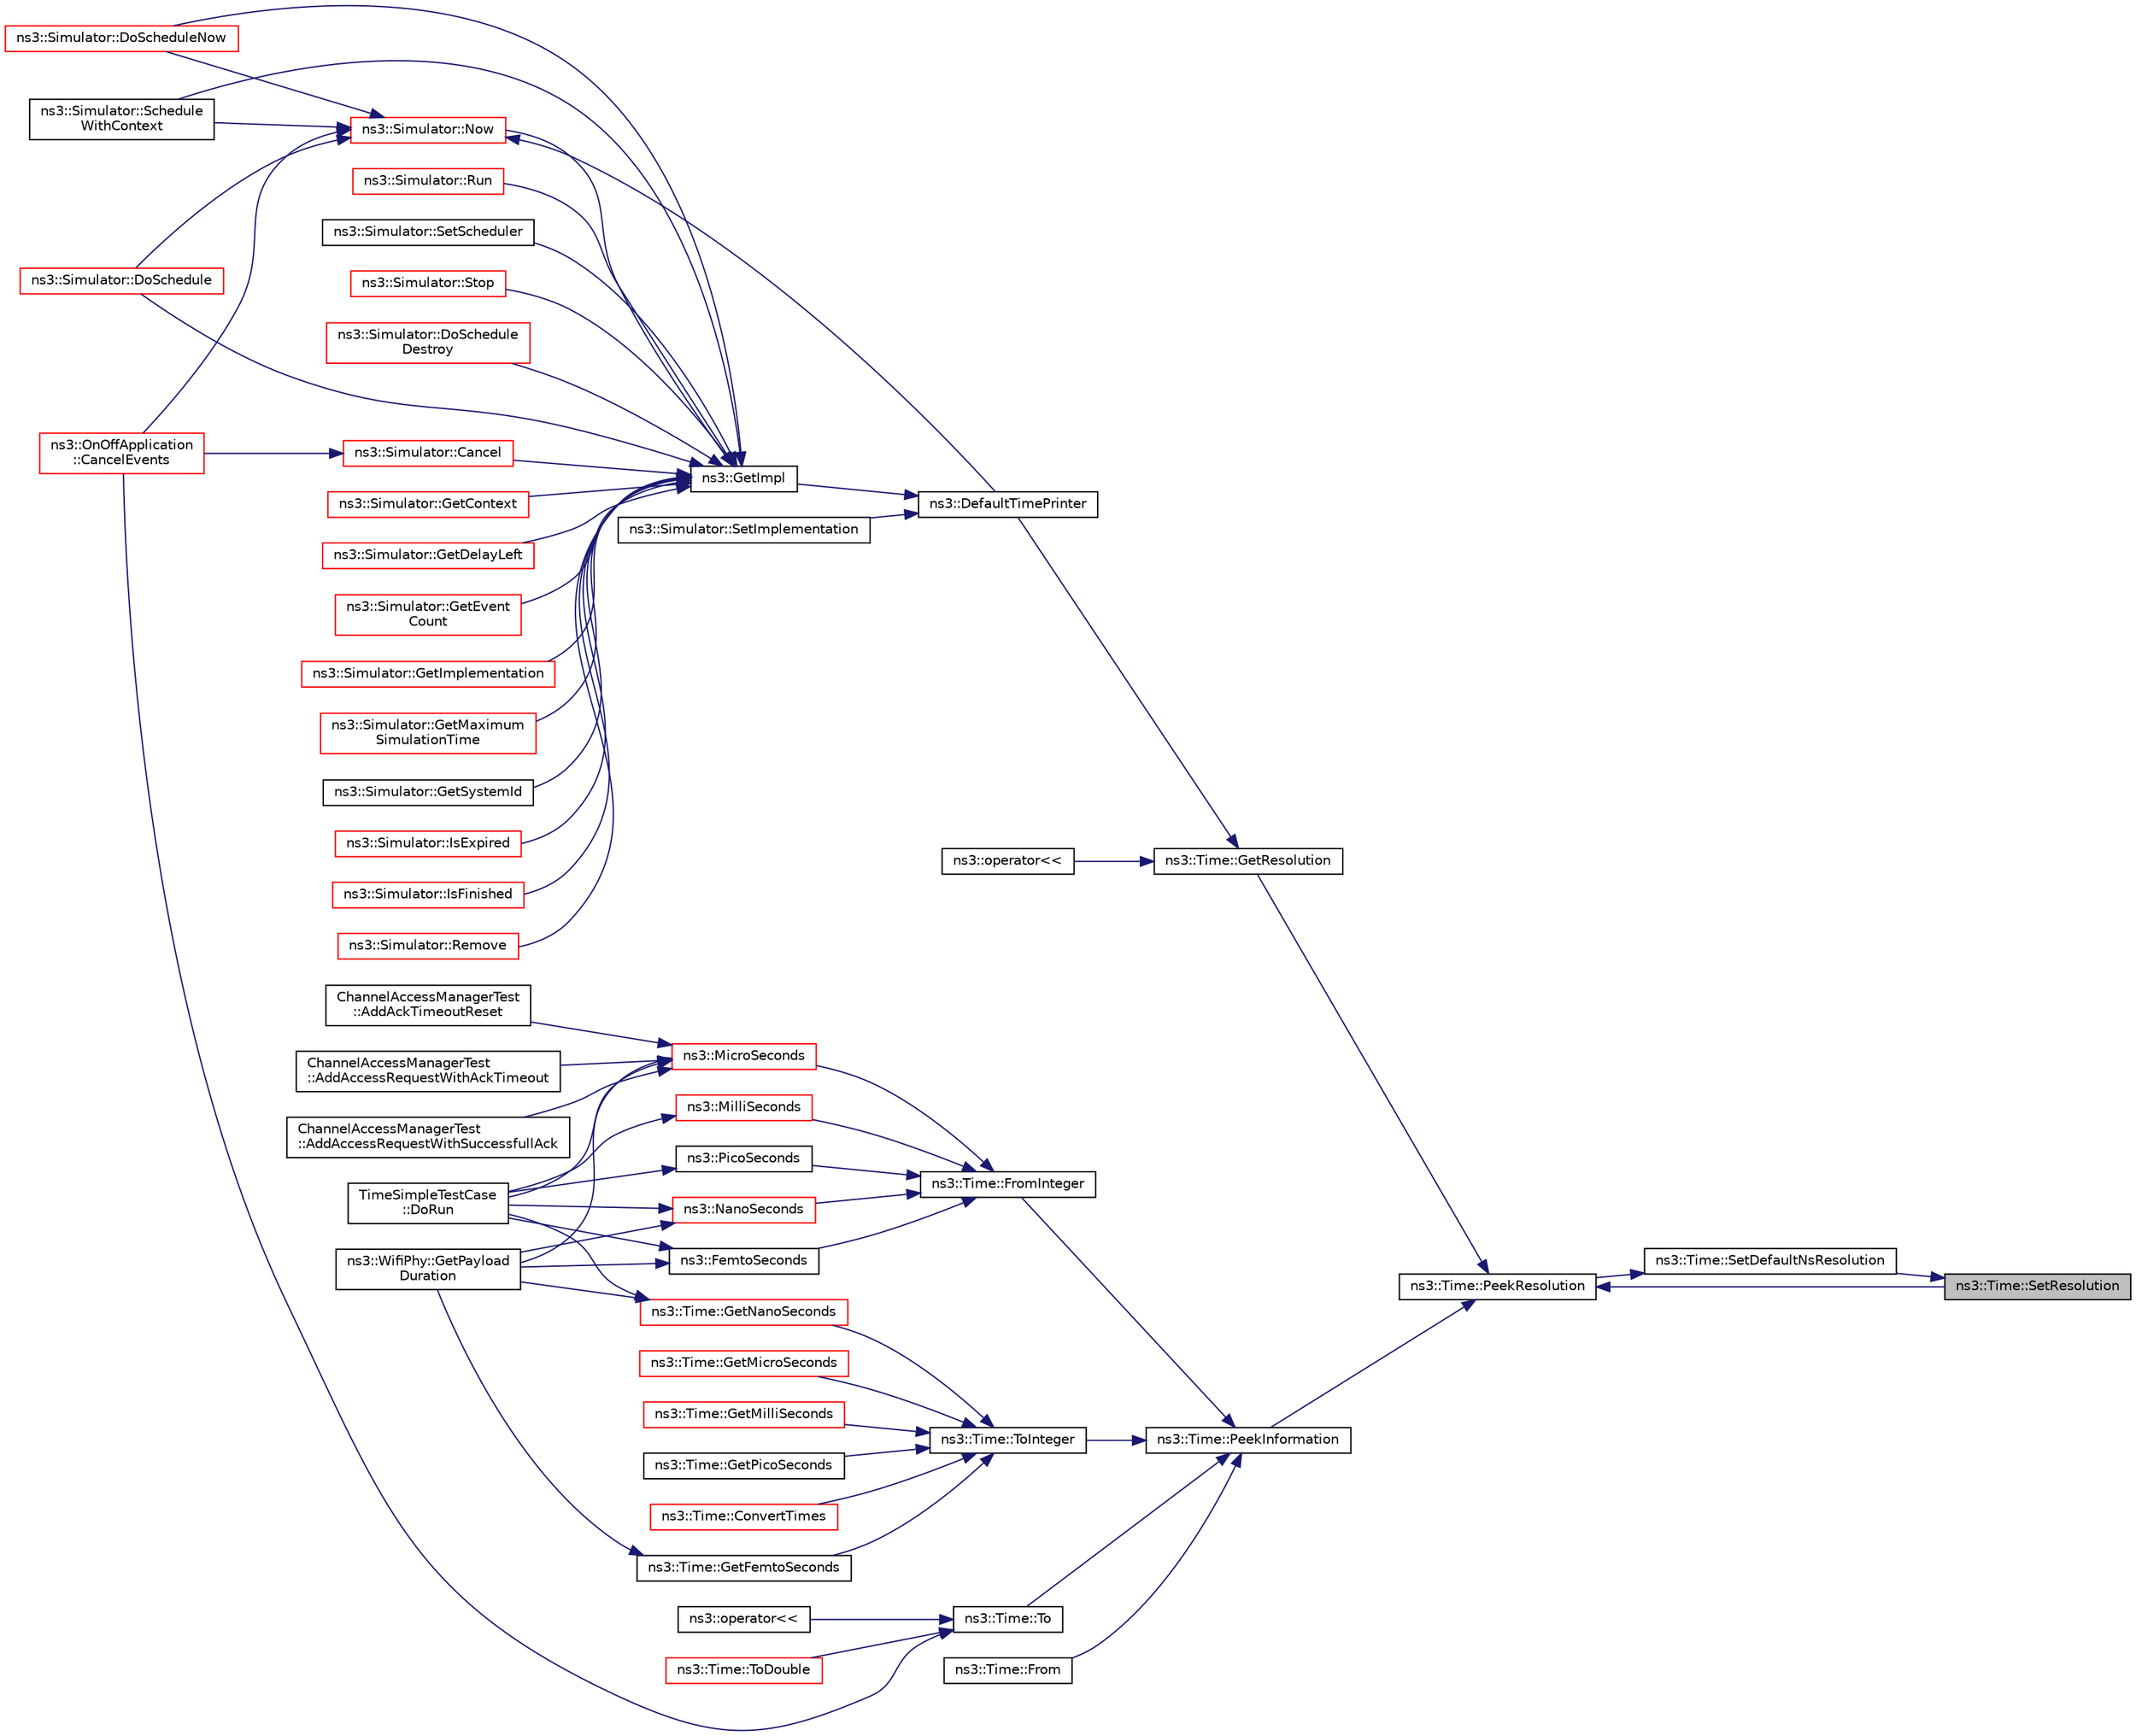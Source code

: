 digraph "ns3::Time::SetResolution"
{
 // LATEX_PDF_SIZE
  edge [fontname="Helvetica",fontsize="10",labelfontname="Helvetica",labelfontsize="10"];
  node [fontname="Helvetica",fontsize="10",shape=record];
  rankdir="RL";
  Node1 [label="ns3::Time::SetResolution",height=0.2,width=0.4,color="black", fillcolor="grey75", style="filled", fontcolor="black",tooltip=" "];
  Node1 -> Node2 [dir="back",color="midnightblue",fontsize="10",style="solid",fontname="Helvetica"];
  Node2 [label="ns3::Time::SetDefaultNsResolution",height=0.2,width=0.4,color="black", fillcolor="white", style="filled",URL="$classns3_1_1_time.html#a6a872e62f71dfa817fef2c549473d980",tooltip="Set the default resolution."];
  Node2 -> Node3 [dir="back",color="midnightblue",fontsize="10",style="solid",fontname="Helvetica"];
  Node3 [label="ns3::Time::PeekResolution",height=0.2,width=0.4,color="black", fillcolor="white", style="filled",URL="$classns3_1_1_time.html#a963e53522278fcbdf1ab9f7adbd0f5d6",tooltip="Get the current Resolution."];
  Node3 -> Node4 [dir="back",color="midnightblue",fontsize="10",style="solid",fontname="Helvetica"];
  Node4 [label="ns3::Time::GetResolution",height=0.2,width=0.4,color="black", fillcolor="white", style="filled",URL="$classns3_1_1_time.html#a1444f0f08b5e19f031157609e32fcf98",tooltip=" "];
  Node4 -> Node5 [dir="back",color="midnightblue",fontsize="10",style="solid",fontname="Helvetica"];
  Node5 [label="ns3::DefaultTimePrinter",height=0.2,width=0.4,color="black", fillcolor="white", style="filled",URL="$namespacens3.html#ae01c3c7786b644dfb8a0bb8f1201b269",tooltip="Default Time printer."];
  Node5 -> Node6 [dir="back",color="midnightblue",fontsize="10",style="solid",fontname="Helvetica"];
  Node6 [label="ns3::GetImpl",height=0.2,width=0.4,color="black", fillcolor="white", style="filled",URL="$group__simulator.html#ga42eb4eddad41528d4d99794a3dae3fd0",tooltip="Get the SimulatorImpl singleton."];
  Node6 -> Node7 [dir="back",color="midnightblue",fontsize="10",style="solid",fontname="Helvetica"];
  Node7 [label="ns3::Simulator::Cancel",height=0.2,width=0.4,color="red", fillcolor="white", style="filled",URL="$classns3_1_1_simulator.html#a1b903a62d6117ef28f7ba3c6500689bf",tooltip="Set the cancel bit on this event: the event's associated function will not be invoked when it expires..."];
  Node7 -> Node502 [dir="back",color="midnightblue",fontsize="10",style="solid",fontname="Helvetica"];
  Node502 [label="ns3::OnOffApplication\l::CancelEvents",height=0.2,width=0.4,color="red", fillcolor="white", style="filled",URL="$classns3_1_1_on_off_application.html#afb253c6f54b73e7ca4599ad5541bce5c",tooltip="Cancel all pending events."];
  Node6 -> Node579 [dir="back",color="midnightblue",fontsize="10",style="solid",fontname="Helvetica"];
  Node579 [label="ns3::Simulator::DoSchedule",height=0.2,width=0.4,color="red", fillcolor="white", style="filled",URL="$classns3_1_1_simulator.html#a47af23973938819bdc89cb2807e09ed5",tooltip="Implementation of the various Schedule methods."];
  Node6 -> Node581 [dir="back",color="midnightblue",fontsize="10",style="solid",fontname="Helvetica"];
  Node581 [label="ns3::Simulator::DoSchedule\lDestroy",height=0.2,width=0.4,color="red", fillcolor="white", style="filled",URL="$classns3_1_1_simulator.html#a00139c9c4e854aca72063485518c0d52",tooltip="Implementation of the various ScheduleDestroy methods."];
  Node6 -> Node583 [dir="back",color="midnightblue",fontsize="10",style="solid",fontname="Helvetica"];
  Node583 [label="ns3::Simulator::DoScheduleNow",height=0.2,width=0.4,color="red", fillcolor="white", style="filled",URL="$classns3_1_1_simulator.html#a9377ee62d67f7923318c4313a3b285f8",tooltip="Implementation of the various ScheduleNow methods."];
  Node6 -> Node585 [dir="back",color="midnightblue",fontsize="10",style="solid",fontname="Helvetica"];
  Node585 [label="ns3::Simulator::GetContext",height=0.2,width=0.4,color="red", fillcolor="white", style="filled",URL="$classns3_1_1_simulator.html#a8514b74ee2c42916b351b33c4a963bb0",tooltip="Get the current simulation context."];
  Node6 -> Node724 [dir="back",color="midnightblue",fontsize="10",style="solid",fontname="Helvetica"];
  Node724 [label="ns3::Simulator::GetDelayLeft",height=0.2,width=0.4,color="red", fillcolor="white", style="filled",URL="$classns3_1_1_simulator.html#af2c7b4285454aa5062bd2df2bb7a7ab9",tooltip="Get the remaining time until this event will execute."];
  Node6 -> Node744 [dir="back",color="midnightblue",fontsize="10",style="solid",fontname="Helvetica"];
  Node744 [label="ns3::Simulator::GetEvent\lCount",height=0.2,width=0.4,color="red", fillcolor="white", style="filled",URL="$classns3_1_1_simulator.html#afdb614cf3992e0c9ce5f75bc1dceb1fe",tooltip="Get the number of events executed."];
  Node6 -> Node748 [dir="back",color="midnightblue",fontsize="10",style="solid",fontname="Helvetica"];
  Node748 [label="ns3::Simulator::GetImplementation",height=0.2,width=0.4,color="red", fillcolor="white", style="filled",URL="$classns3_1_1_simulator.html#afdbe7c7695132b3fae7cb0b5d67c04e3",tooltip="Get the SimulatorImpl singleton."];
  Node6 -> Node756 [dir="back",color="midnightblue",fontsize="10",style="solid",fontname="Helvetica"];
  Node756 [label="ns3::Simulator::GetMaximum\lSimulationTime",height=0.2,width=0.4,color="red", fillcolor="white", style="filled",URL="$classns3_1_1_simulator.html#aa8dbab888dca7bf3528421d2c5e67f99",tooltip="Get the maximum representable simulation time."];
  Node6 -> Node763 [dir="back",color="midnightblue",fontsize="10",style="solid",fontname="Helvetica"];
  Node763 [label="ns3::Simulator::GetSystemId",height=0.2,width=0.4,color="black", fillcolor="white", style="filled",URL="$classns3_1_1_simulator.html#ac956436096243081b306fe4d95040d42",tooltip="Get the system id of this simulator."];
  Node6 -> Node764 [dir="back",color="midnightblue",fontsize="10",style="solid",fontname="Helvetica"];
  Node764 [label="ns3::Simulator::IsExpired",height=0.2,width=0.4,color="red", fillcolor="white", style="filled",URL="$classns3_1_1_simulator.html#a83ac8425c319a29b64f6d3b2ffc61e9c",tooltip="Check if an event has already run or been cancelled."];
  Node6 -> Node872 [dir="back",color="midnightblue",fontsize="10",style="solid",fontname="Helvetica"];
  Node872 [label="ns3::Simulator::IsFinished",height=0.2,width=0.4,color="red", fillcolor="white", style="filled",URL="$classns3_1_1_simulator.html#aa8c662d04480705d09b3d65b4dea9d2f",tooltip="Check if the simulation should finish."];
  Node6 -> Node876 [dir="back",color="midnightblue",fontsize="10",style="solid",fontname="Helvetica"];
  Node876 [label="ns3::Simulator::Now",height=0.2,width=0.4,color="red", fillcolor="white", style="filled",URL="$classns3_1_1_simulator.html#ac3178fa975b419f7875e7105be122800",tooltip="Return the current simulation virtual time."];
  Node876 -> Node502 [dir="back",color="midnightblue",fontsize="10",style="solid",fontname="Helvetica"];
  Node876 -> Node5 [dir="back",color="midnightblue",fontsize="10",style="solid",fontname="Helvetica"];
  Node876 -> Node579 [dir="back",color="midnightblue",fontsize="10",style="solid",fontname="Helvetica"];
  Node876 -> Node583 [dir="back",color="midnightblue",fontsize="10",style="solid",fontname="Helvetica"];
  Node876 -> Node723 [dir="back",color="midnightblue",fontsize="10",style="solid",fontname="Helvetica"];
  Node723 [label="ns3::Simulator::Schedule\lWithContext",height=0.2,width=0.4,color="black", fillcolor="white", style="filled",URL="$classns3_1_1_simulator.html#a5ba9b2de598375791433f1bb9ba9ca83",tooltip="Schedule a future event execution (in a different context)."];
  Node6 -> Node2363 [dir="back",color="midnightblue",fontsize="10",style="solid",fontname="Helvetica"];
  Node2363 [label="ns3::Simulator::Remove",height=0.2,width=0.4,color="red", fillcolor="white", style="filled",URL="$classns3_1_1_simulator.html#ae30cacdda6cd0d5d62a8f2097b320506",tooltip="Remove an event from the event list."];
  Node6 -> Node2368 [dir="back",color="midnightblue",fontsize="10",style="solid",fontname="Helvetica"];
  Node2368 [label="ns3::Simulator::Run",height=0.2,width=0.4,color="red", fillcolor="white", style="filled",URL="$classns3_1_1_simulator.html#a84be982e6d03b62c3dc3303c75a9b909",tooltip="Run the simulation."];
  Node6 -> Node723 [dir="back",color="midnightblue",fontsize="10",style="solid",fontname="Helvetica"];
  Node6 -> Node2386 [dir="back",color="midnightblue",fontsize="10",style="solid",fontname="Helvetica"];
  Node2386 [label="ns3::Simulator::SetScheduler",height=0.2,width=0.4,color="black", fillcolor="white", style="filled",URL="$classns3_1_1_simulator.html#a926ae3f3fc64b7ca23460a0bae02acd4",tooltip="Set the scheduler type with an ObjectFactory."];
  Node6 -> Node2387 [dir="back",color="midnightblue",fontsize="10",style="solid",fontname="Helvetica"];
  Node2387 [label="ns3::Simulator::Stop",height=0.2,width=0.4,color="red", fillcolor="white", style="filled",URL="$classns3_1_1_simulator.html#a2335ba5b62e9066e893fecb21b7f6afd",tooltip="Tell the Simulator the calling event should be the last one executed."];
  Node5 -> Node587 [dir="back",color="midnightblue",fontsize="10",style="solid",fontname="Helvetica"];
  Node587 [label="ns3::Simulator::SetImplementation",height=0.2,width=0.4,color="black", fillcolor="white", style="filled",URL="$classns3_1_1_simulator.html#ae9c56e0f229fd981f5fdf99650953473",tooltip=" "];
  Node4 -> Node2395 [dir="back",color="midnightblue",fontsize="10",style="solid",fontname="Helvetica"];
  Node2395 [label="ns3::operator\<\<",height=0.2,width=0.4,color="black", fillcolor="white", style="filled",URL="$group__time.html#ga4ca94481b071ac60d3126f33d61238bd",tooltip="Time output streamer."];
  Node3 -> Node2396 [dir="back",color="midnightblue",fontsize="10",style="solid",fontname="Helvetica"];
  Node2396 [label="ns3::Time::PeekInformation",height=0.2,width=0.4,color="black", fillcolor="white", style="filled",URL="$classns3_1_1_time.html#a0b023c55c20582aa7c1781aacf128034",tooltip="Get the Information record for timeUnit for the current Resolution."];
  Node2396 -> Node2397 [dir="back",color="midnightblue",fontsize="10",style="solid",fontname="Helvetica"];
  Node2397 [label="ns3::Time::From",height=0.2,width=0.4,color="black", fillcolor="white", style="filled",URL="$classns3_1_1_time.html#a132d87a88dbff816f6aeea2d7244c3ae",tooltip="Create a Time equal to value in unit unit."];
  Node2396 -> Node2398 [dir="back",color="midnightblue",fontsize="10",style="solid",fontname="Helvetica"];
  Node2398 [label="ns3::Time::FromInteger",height=0.2,width=0.4,color="black", fillcolor="white", style="filled",URL="$classns3_1_1_time.html#a3e742c67b2764e75ff95f9b754d43fe9",tooltip="Create a Time equal to value in unit unit."];
  Node2398 -> Node2399 [dir="back",color="midnightblue",fontsize="10",style="solid",fontname="Helvetica"];
  Node2399 [label="ns3::FemtoSeconds",height=0.2,width=0.4,color="black", fillcolor="white", style="filled",URL="$group__timecivil.html#ga7df0af9e3ea0a71baeba0fbde1c54943",tooltip=" "];
  Node2399 -> Node2400 [dir="back",color="midnightblue",fontsize="10",style="solid",fontname="Helvetica"];
  Node2400 [label="TimeSimpleTestCase\l::DoRun",height=0.2,width=0.4,color="black", fillcolor="white", style="filled",URL="$class_time_simple_test_case.html#a4420daddc0f37503638626397ec83f41",tooltip="Implementation to actually run this TestCase."];
  Node2399 -> Node2401 [dir="back",color="midnightblue",fontsize="10",style="solid",fontname="Helvetica"];
  Node2401 [label="ns3::WifiPhy::GetPayload\lDuration",height=0.2,width=0.4,color="black", fillcolor="white", style="filled",URL="$classns3_1_1_wifi_phy.html#a0854b8251b610b505fec7790bfce07ac",tooltip=" "];
  Node2398 -> Node2402 [dir="back",color="midnightblue",fontsize="10",style="solid",fontname="Helvetica"];
  Node2402 [label="ns3::MicroSeconds",height=0.2,width=0.4,color="red", fillcolor="white", style="filled",URL="$group__timecivil.html#ga17465a639c8d1464e76538afdd78a9f0",tooltip=" "];
  Node2402 -> Node1624 [dir="back",color="midnightblue",fontsize="10",style="solid",fontname="Helvetica"];
  Node1624 [label="ChannelAccessManagerTest\l::AddAccessRequestWithAckTimeout",height=0.2,width=0.4,color="black", fillcolor="white", style="filled",URL="$class_channel_access_manager_test.html#a402941680f349b5d3eb39dc2c8e95ff9",tooltip="Add access request with ack timeout."];
  Node2402 -> Node1625 [dir="back",color="midnightblue",fontsize="10",style="solid",fontname="Helvetica"];
  Node1625 [label="ChannelAccessManagerTest\l::AddAccessRequestWithSuccessfullAck",height=0.2,width=0.4,color="black", fillcolor="white", style="filled",URL="$class_channel_access_manager_test.html#aa94312637e16f0dc96e66fb2054707d3",tooltip="Add access request with successful ack."];
  Node2402 -> Node1626 [dir="back",color="midnightblue",fontsize="10",style="solid",fontname="Helvetica"];
  Node1626 [label="ChannelAccessManagerTest\l::AddAckTimeoutReset",height=0.2,width=0.4,color="black", fillcolor="white", style="filled",URL="$class_channel_access_manager_test.html#a04548ff433026de63babe1700ea8ae8b",tooltip="Add ack timeout reset function."];
  Node2402 -> Node2400 [dir="back",color="midnightblue",fontsize="10",style="solid",fontname="Helvetica"];
  Node2402 -> Node2401 [dir="back",color="midnightblue",fontsize="10",style="solid",fontname="Helvetica"];
  Node2398 -> Node2502 [dir="back",color="midnightblue",fontsize="10",style="solid",fontname="Helvetica"];
  Node2502 [label="ns3::MilliSeconds",height=0.2,width=0.4,color="red", fillcolor="white", style="filled",URL="$group__timecivil.html#gaf26127cf4571146b83a92ee18679c7a9",tooltip=" "];
  Node2502 -> Node2400 [dir="back",color="midnightblue",fontsize="10",style="solid",fontname="Helvetica"];
  Node2398 -> Node2615 [dir="back",color="midnightblue",fontsize="10",style="solid",fontname="Helvetica"];
  Node2615 [label="ns3::NanoSeconds",height=0.2,width=0.4,color="red", fillcolor="white", style="filled",URL="$group__timecivil.html#ga281d64bcb4dad96267d83c7688ec433f",tooltip=" "];
  Node2615 -> Node2400 [dir="back",color="midnightblue",fontsize="10",style="solid",fontname="Helvetica"];
  Node2615 -> Node2401 [dir="back",color="midnightblue",fontsize="10",style="solid",fontname="Helvetica"];
  Node2398 -> Node2638 [dir="back",color="midnightblue",fontsize="10",style="solid",fontname="Helvetica"];
  Node2638 [label="ns3::PicoSeconds",height=0.2,width=0.4,color="black", fillcolor="white", style="filled",URL="$group__timecivil.html#ga76fd2414c43c694447c6e290954c9f3a",tooltip=" "];
  Node2638 -> Node2400 [dir="back",color="midnightblue",fontsize="10",style="solid",fontname="Helvetica"];
  Node2396 -> Node2639 [dir="back",color="midnightblue",fontsize="10",style="solid",fontname="Helvetica"];
  Node2639 [label="ns3::Time::To",height=0.2,width=0.4,color="black", fillcolor="white", style="filled",URL="$classns3_1_1_time.html#a0d851a1d99e3bc29625cc91cbf15e039",tooltip="Get the Time value expressed in a particular unit."];
  Node2639 -> Node502 [dir="back",color="midnightblue",fontsize="10",style="solid",fontname="Helvetica"];
  Node2639 -> Node2640 [dir="back",color="midnightblue",fontsize="10",style="solid",fontname="Helvetica"];
  Node2640 [label="ns3::operator\<\<",height=0.2,width=0.4,color="black", fillcolor="white", style="filled",URL="$namespacens3.html#a347c51c1d8c261be30a8048ba717e0b0",tooltip=" "];
  Node2639 -> Node2641 [dir="back",color="midnightblue",fontsize="10",style="solid",fontname="Helvetica"];
  Node2641 [label="ns3::Time::ToDouble",height=0.2,width=0.4,color="red", fillcolor="white", style="filled",URL="$classns3_1_1_time.html#a1f1f3acb86e4ed17643ef4a9ed1564fe",tooltip="Get the Time value expressed in a particular unit."];
  Node2396 -> Node2758 [dir="back",color="midnightblue",fontsize="10",style="solid",fontname="Helvetica"];
  Node2758 [label="ns3::Time::ToInteger",height=0.2,width=0.4,color="black", fillcolor="white", style="filled",URL="$classns3_1_1_time.html#a4bd2d3c8a919e4b57e60692b53db4a61",tooltip="Get the Time value expressed in a particular unit."];
  Node2758 -> Node2759 [dir="back",color="midnightblue",fontsize="10",style="solid",fontname="Helvetica"];
  Node2759 [label="ns3::Time::ConvertTimes",height=0.2,width=0.4,color="red", fillcolor="white", style="filled",URL="$classns3_1_1_time.html#ab9aa5b31389ff3d227e0eaf89250d787",tooltip="Convert existing Times to the new unit."];
  Node2758 -> Node2761 [dir="back",color="midnightblue",fontsize="10",style="solid",fontname="Helvetica"];
  Node2761 [label="ns3::Time::GetFemtoSeconds",height=0.2,width=0.4,color="black", fillcolor="white", style="filled",URL="$classns3_1_1_time.html#a039463ff53f188d3e18f955602cb7045",tooltip="Get an approximation of the time stored in this instance in the indicated unit."];
  Node2761 -> Node2401 [dir="back",color="midnightblue",fontsize="10",style="solid",fontname="Helvetica"];
  Node2758 -> Node2762 [dir="back",color="midnightblue",fontsize="10",style="solid",fontname="Helvetica"];
  Node2762 [label="ns3::Time::GetMicroSeconds",height=0.2,width=0.4,color="red", fillcolor="white", style="filled",URL="$classns3_1_1_time.html#a0b012c8e774fc7b96cad91a05c8e0122",tooltip="Get an approximation of the time stored in this instance in the indicated unit."];
  Node2758 -> Node2776 [dir="back",color="midnightblue",fontsize="10",style="solid",fontname="Helvetica"];
  Node2776 [label="ns3::Time::GetMilliSeconds",height=0.2,width=0.4,color="red", fillcolor="white", style="filled",URL="$classns3_1_1_time.html#ad012aa15ec441ad811a09954f95e4a8d",tooltip="Get an approximation of the time stored in this instance in the indicated unit."];
  Node2758 -> Node2795 [dir="back",color="midnightblue",fontsize="10",style="solid",fontname="Helvetica"];
  Node2795 [label="ns3::Time::GetNanoSeconds",height=0.2,width=0.4,color="red", fillcolor="white", style="filled",URL="$classns3_1_1_time.html#aff67d7a8139243a066d5292595caa966",tooltip="Get an approximation of the time stored in this instance in the indicated unit."];
  Node2795 -> Node2400 [dir="back",color="midnightblue",fontsize="10",style="solid",fontname="Helvetica"];
  Node2795 -> Node2401 [dir="back",color="midnightblue",fontsize="10",style="solid",fontname="Helvetica"];
  Node2758 -> Node2832 [dir="back",color="midnightblue",fontsize="10",style="solid",fontname="Helvetica"];
  Node2832 [label="ns3::Time::GetPicoSeconds",height=0.2,width=0.4,color="black", fillcolor="white", style="filled",URL="$classns3_1_1_time.html#afca0bd705788a3cb4386a0b200e1b037",tooltip="Get an approximation of the time stored in this instance in the indicated unit."];
  Node3 -> Node1 [dir="back",color="midnightblue",fontsize="10",style="solid",fontname="Helvetica"];
}

